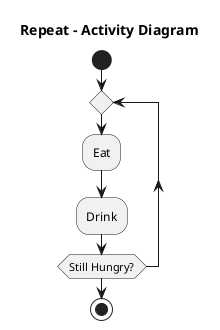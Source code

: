 @startuml Repeat

title Repeat - Activity Diagram 


start

repeat
  :Eat;
  :Drink;
repeat while (Still Hungry?)

stop

@enduml